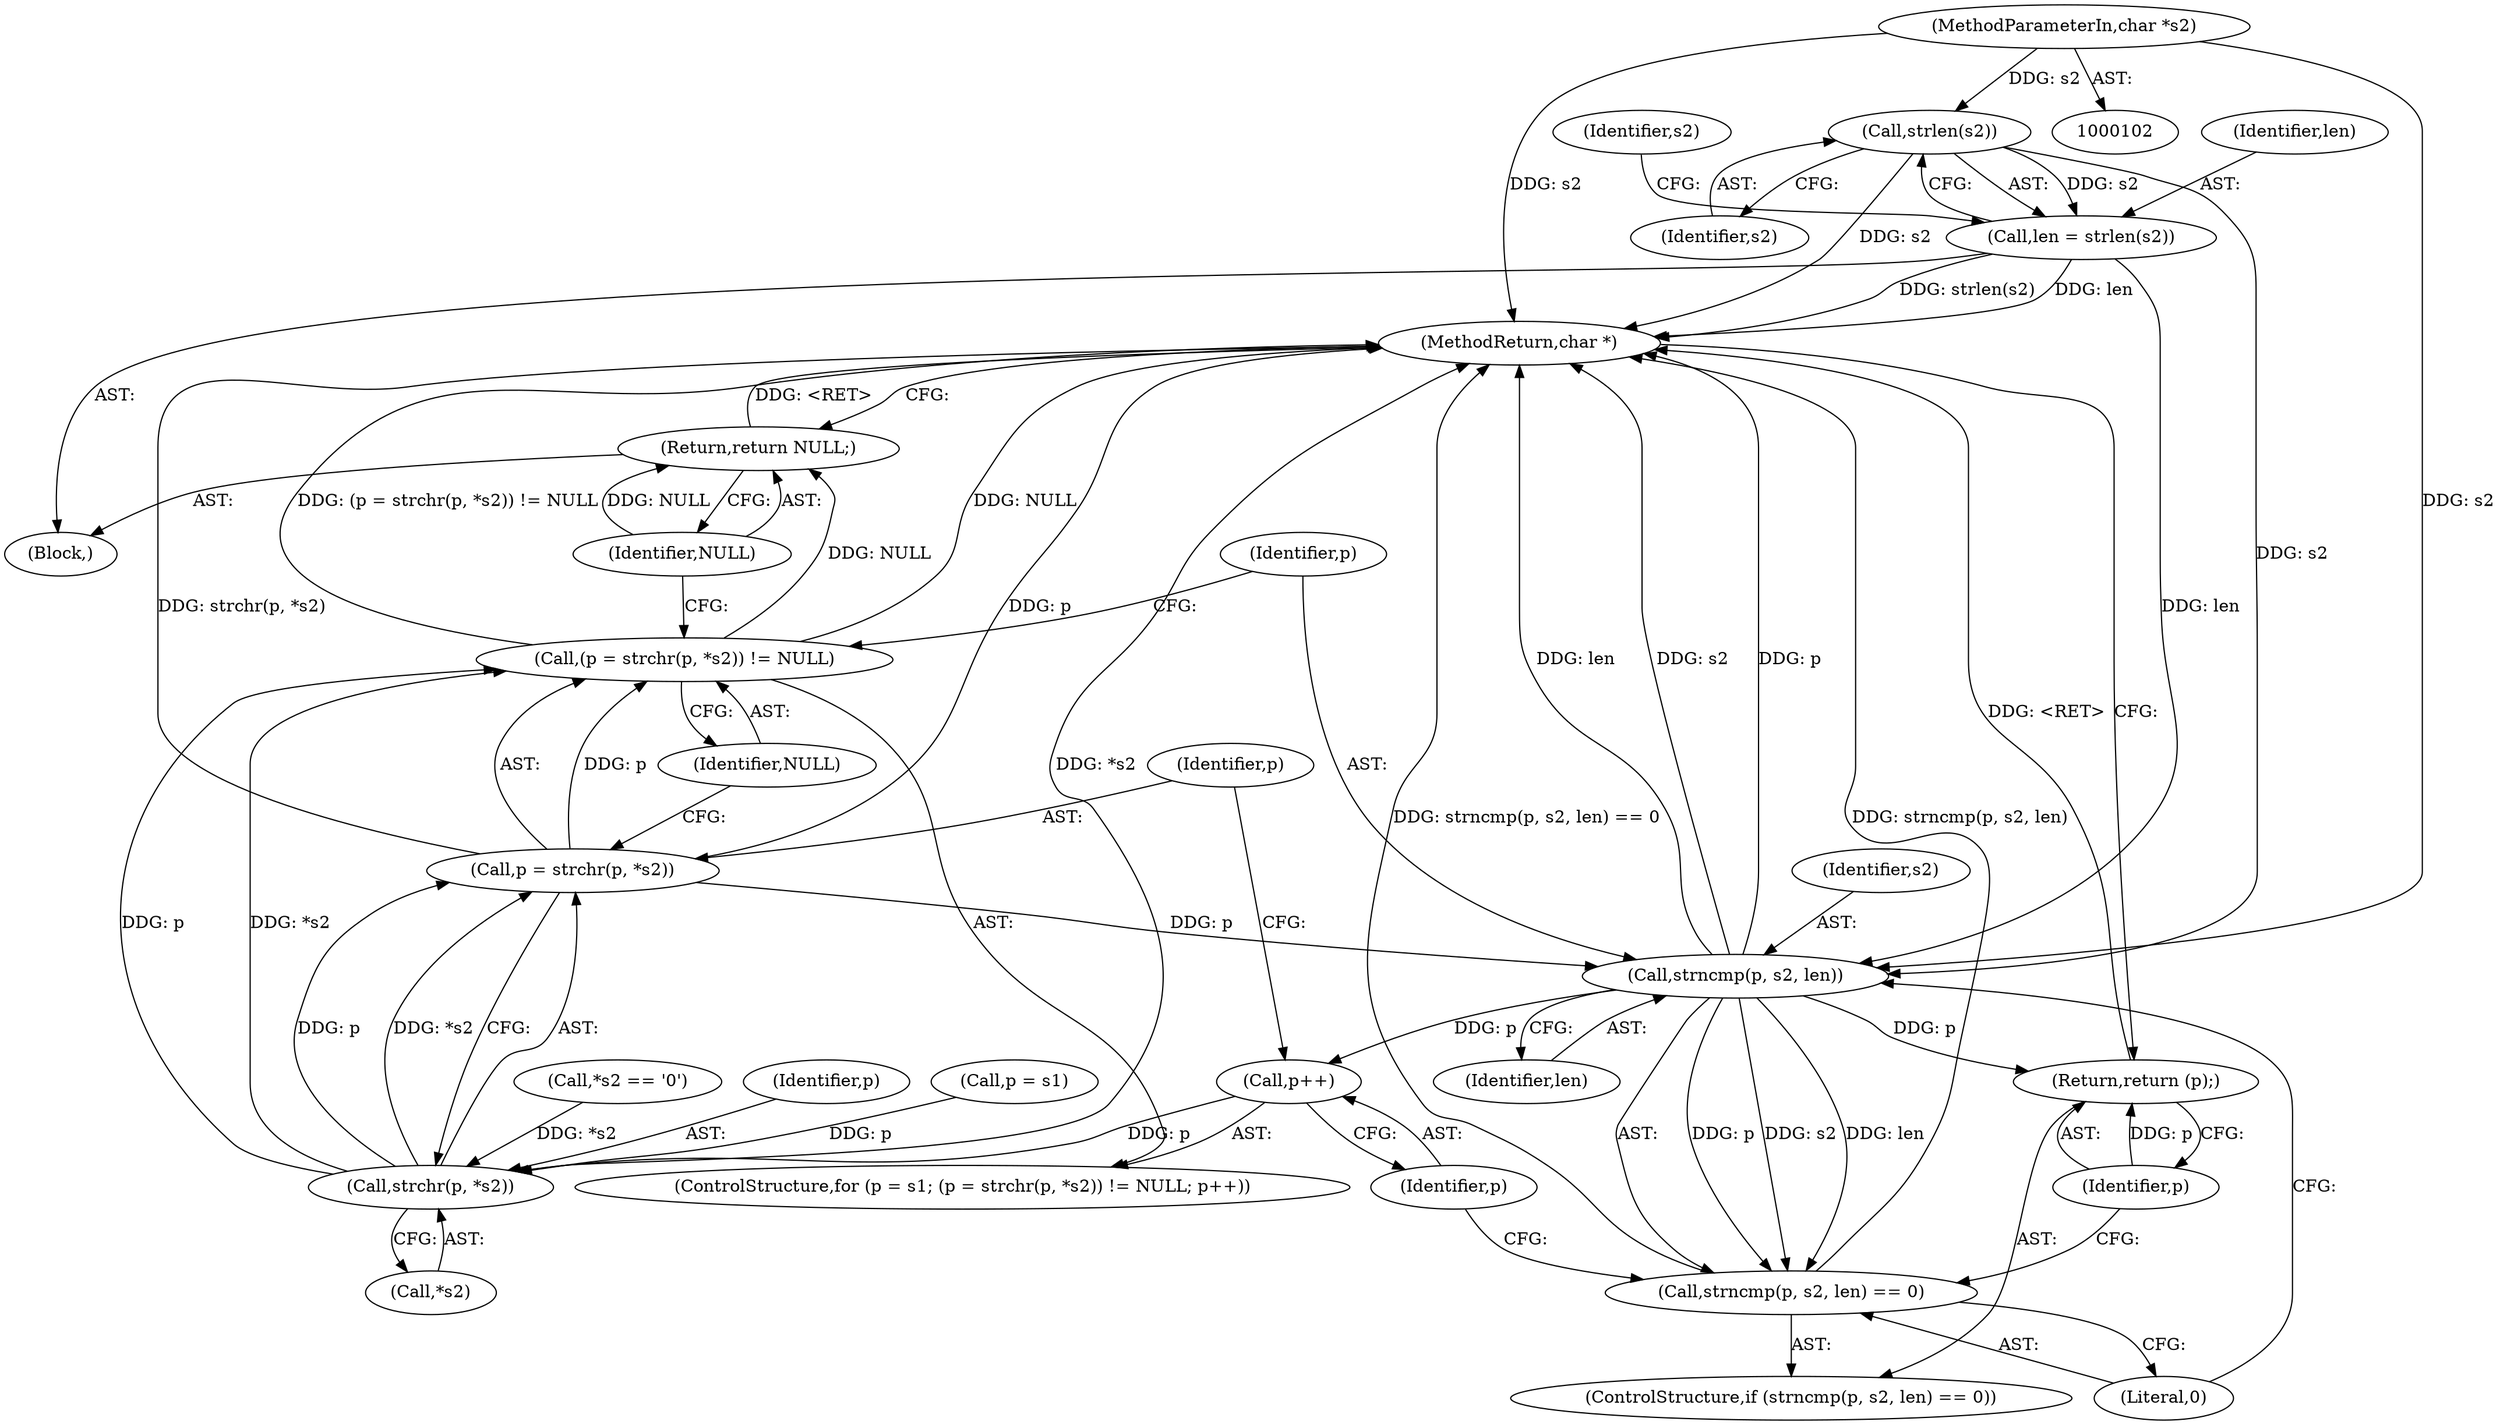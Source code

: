 digraph "0_boa_e139b87835994d007fbd64eead6c1455d7b8cf4e_0@API" {
"1000110" [label="(Call,strlen(s2))"];
"1000104" [label="(MethodParameterIn,char *s2)"];
"1000108" [label="(Call,len = strlen(s2))"];
"1000136" [label="(Call,strncmp(p, s2, len))"];
"1000131" [label="(Call,p++)"];
"1000126" [label="(Call,strchr(p, *s2))"];
"1000123" [label="(Call,(p = strchr(p, *s2)) != NULL)"];
"1000143" [label="(Return,return NULL;)"];
"1000124" [label="(Call,p = strchr(p, *s2))"];
"1000135" [label="(Call,strncmp(p, s2, len) == 0)"];
"1000141" [label="(Return,return (p);)"];
"1000140" [label="(Literal,0)"];
"1000139" [label="(Identifier,len)"];
"1000113" [label="(Call,*s2 == '\0')"];
"1000126" [label="(Call,strchr(p, *s2))"];
"1000144" [label="(Identifier,NULL)"];
"1000111" [label="(Identifier,s2)"];
"1000125" [label="(Identifier,p)"];
"1000128" [label="(Call,*s2)"];
"1000108" [label="(Call,len = strlen(s2))"];
"1000109" [label="(Identifier,len)"];
"1000110" [label="(Call,strlen(s2))"];
"1000131" [label="(Call,p++)"];
"1000136" [label="(Call,strncmp(p, s2, len))"];
"1000115" [label="(Identifier,s2)"];
"1000138" [label="(Identifier,s2)"];
"1000137" [label="(Identifier,p)"];
"1000143" [label="(Return,return NULL;)"];
"1000142" [label="(Identifier,p)"];
"1000105" [label="(Block,)"];
"1000104" [label="(MethodParameterIn,char *s2)"];
"1000135" [label="(Call,strncmp(p, s2, len) == 0)"];
"1000123" [label="(Call,(p = strchr(p, *s2)) != NULL)"];
"1000130" [label="(Identifier,NULL)"];
"1000134" [label="(ControlStructure,if (strncmp(p, s2, len) == 0))"];
"1000132" [label="(Identifier,p)"];
"1000127" [label="(Identifier,p)"];
"1000141" [label="(Return,return (p);)"];
"1000124" [label="(Call,p = strchr(p, *s2))"];
"1000120" [label="(Call,p = s1)"];
"1000119" [label="(ControlStructure,for (p = s1; (p = strchr(p, *s2)) != NULL; p++))"];
"1000145" [label="(MethodReturn,char *)"];
"1000110" -> "1000108"  [label="AST: "];
"1000110" -> "1000111"  [label="CFG: "];
"1000111" -> "1000110"  [label="AST: "];
"1000108" -> "1000110"  [label="CFG: "];
"1000110" -> "1000145"  [label="DDG: s2"];
"1000110" -> "1000108"  [label="DDG: s2"];
"1000104" -> "1000110"  [label="DDG: s2"];
"1000110" -> "1000136"  [label="DDG: s2"];
"1000104" -> "1000102"  [label="AST: "];
"1000104" -> "1000145"  [label="DDG: s2"];
"1000104" -> "1000136"  [label="DDG: s2"];
"1000108" -> "1000105"  [label="AST: "];
"1000109" -> "1000108"  [label="AST: "];
"1000115" -> "1000108"  [label="CFG: "];
"1000108" -> "1000145"  [label="DDG: strlen(s2)"];
"1000108" -> "1000145"  [label="DDG: len"];
"1000108" -> "1000136"  [label="DDG: len"];
"1000136" -> "1000135"  [label="AST: "];
"1000136" -> "1000139"  [label="CFG: "];
"1000137" -> "1000136"  [label="AST: "];
"1000138" -> "1000136"  [label="AST: "];
"1000139" -> "1000136"  [label="AST: "];
"1000140" -> "1000136"  [label="CFG: "];
"1000136" -> "1000145"  [label="DDG: len"];
"1000136" -> "1000145"  [label="DDG: s2"];
"1000136" -> "1000145"  [label="DDG: p"];
"1000136" -> "1000131"  [label="DDG: p"];
"1000136" -> "1000135"  [label="DDG: p"];
"1000136" -> "1000135"  [label="DDG: s2"];
"1000136" -> "1000135"  [label="DDG: len"];
"1000124" -> "1000136"  [label="DDG: p"];
"1000136" -> "1000141"  [label="DDG: p"];
"1000131" -> "1000119"  [label="AST: "];
"1000131" -> "1000132"  [label="CFG: "];
"1000132" -> "1000131"  [label="AST: "];
"1000125" -> "1000131"  [label="CFG: "];
"1000131" -> "1000126"  [label="DDG: p"];
"1000126" -> "1000124"  [label="AST: "];
"1000126" -> "1000128"  [label="CFG: "];
"1000127" -> "1000126"  [label="AST: "];
"1000128" -> "1000126"  [label="AST: "];
"1000124" -> "1000126"  [label="CFG: "];
"1000126" -> "1000145"  [label="DDG: *s2"];
"1000126" -> "1000123"  [label="DDG: p"];
"1000126" -> "1000123"  [label="DDG: *s2"];
"1000126" -> "1000124"  [label="DDG: p"];
"1000126" -> "1000124"  [label="DDG: *s2"];
"1000120" -> "1000126"  [label="DDG: p"];
"1000113" -> "1000126"  [label="DDG: *s2"];
"1000123" -> "1000119"  [label="AST: "];
"1000123" -> "1000130"  [label="CFG: "];
"1000124" -> "1000123"  [label="AST: "];
"1000130" -> "1000123"  [label="AST: "];
"1000137" -> "1000123"  [label="CFG: "];
"1000144" -> "1000123"  [label="CFG: "];
"1000123" -> "1000145"  [label="DDG: NULL"];
"1000123" -> "1000145"  [label="DDG: (p = strchr(p, *s2)) != NULL"];
"1000124" -> "1000123"  [label="DDG: p"];
"1000123" -> "1000143"  [label="DDG: NULL"];
"1000143" -> "1000105"  [label="AST: "];
"1000143" -> "1000144"  [label="CFG: "];
"1000144" -> "1000143"  [label="AST: "];
"1000145" -> "1000143"  [label="CFG: "];
"1000143" -> "1000145"  [label="DDG: <RET>"];
"1000144" -> "1000143"  [label="DDG: NULL"];
"1000125" -> "1000124"  [label="AST: "];
"1000130" -> "1000124"  [label="CFG: "];
"1000124" -> "1000145"  [label="DDG: p"];
"1000124" -> "1000145"  [label="DDG: strchr(p, *s2)"];
"1000135" -> "1000134"  [label="AST: "];
"1000135" -> "1000140"  [label="CFG: "];
"1000140" -> "1000135"  [label="AST: "];
"1000142" -> "1000135"  [label="CFG: "];
"1000132" -> "1000135"  [label="CFG: "];
"1000135" -> "1000145"  [label="DDG: strncmp(p, s2, len) == 0"];
"1000135" -> "1000145"  [label="DDG: strncmp(p, s2, len)"];
"1000141" -> "1000134"  [label="AST: "];
"1000141" -> "1000142"  [label="CFG: "];
"1000142" -> "1000141"  [label="AST: "];
"1000145" -> "1000141"  [label="CFG: "];
"1000141" -> "1000145"  [label="DDG: <RET>"];
"1000142" -> "1000141"  [label="DDG: p"];
}
